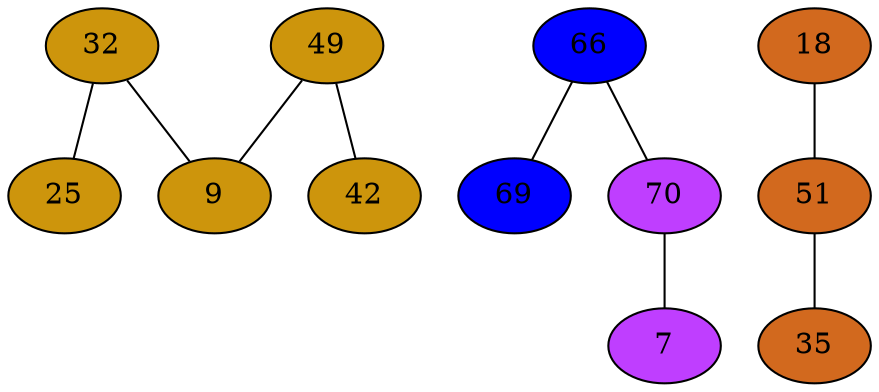 strict graph {
32[label="32" style=filled fillcolor="darkgoldenrod3"];
32 -- 9
32 -- 25
49[label="49" style=filled fillcolor="darkgoldenrod3"];
49 -- 9
49 -- 42
66[label="66" style=filled fillcolor="blue1"];
66 -- 69
66 -- 70
18[label="18" style=filled fillcolor="chocolate"];
18 -- 51
51[label="51" style=filled fillcolor="chocolate"];
51 -- 18
51 -- 35
35[label="35" style=filled fillcolor="chocolate"];
35 -- 51
69[label="69" style=filled fillcolor="blue1"];
69 -- 66
70[label="70" style=filled fillcolor="darkorchid1"];
70 -- 66
70 -- 7
7[label="7" style=filled fillcolor="darkorchid1"];
7 -- 70
9[label="9" style=filled fillcolor="darkgoldenrod3"];
9 -- 32
9 -- 49
25[label="25" style=filled fillcolor="darkgoldenrod3"];
25 -- 32
42[label="42" style=filled fillcolor="darkgoldenrod3"];
42 -- 49
}